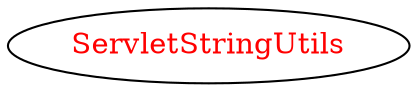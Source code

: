 digraph dependencyGraph {
 concentrate=true;
 ranksep="2.0";
 rankdir="LR"; 
 splines="ortho";
"ServletStringUtils" [fontcolor="red"];
}